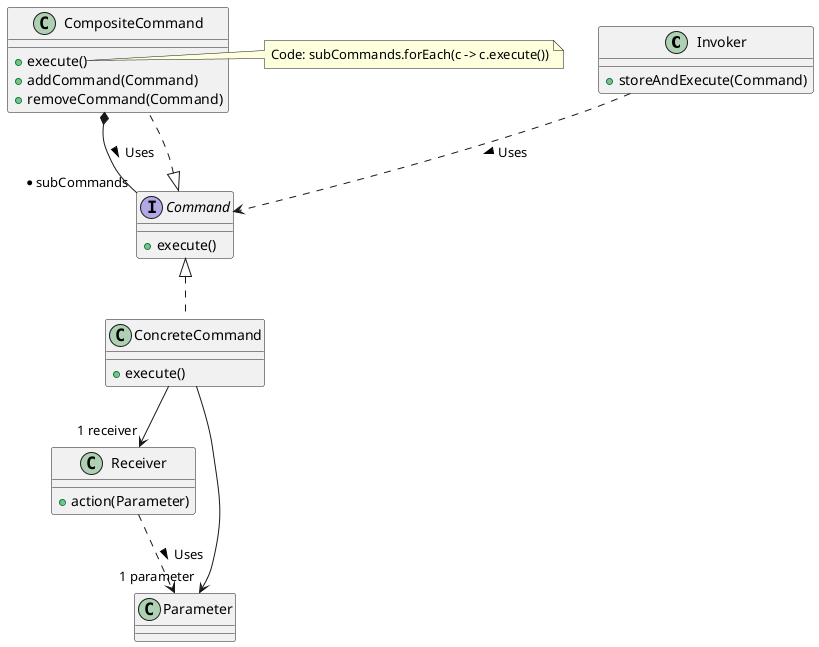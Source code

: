 @startuml
class Invoker {
  +storeAndExecute(Command)
}

interface Command {
  +execute()
}

class CompositeCommand implements Command {
  +execute()
  +addCommand(Command)
  +removeCommand(Command)
}
note right of CompositeCommand::execute
  Code: subCommands.forEach(c -> c.execute())
end note


class ConcreteCommand implements Command {
  +execute()
}

class Receiver {
  +action(Parameter)
}

class Parameter {
}

Invoker ..> Command : Uses >

CompositeCommand  *-- "* subCommands" Command : Uses >
ConcreteCommand --> "1 receiver" Receiver
ConcreteCommand --> "1 parameter" Parameter
Receiver ..> Parameter : Uses >
@enduml